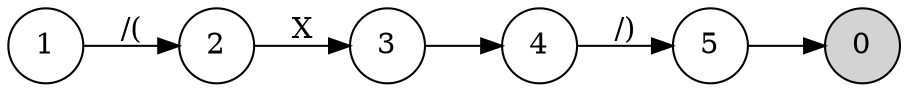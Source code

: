 digraph finite_state_machine {
        rankdir=LR;
        node [shape = circle];
        0 [  style= filled, label = "0"] ;
        1 -> 2 [ label = "/(" ] ;
        2 -> 3 [ label = "X" ] ;
        3 -> 4 [ label = "" ] ;
        4 -> 5 [ label = "/)" ] ;
        5 -> 0 [ label = "" ] ;
}

